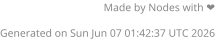 ' =======================================
' Nodes PlantUML Theme
' Author: Dominik Hadl
' Version: 1.0
' 
' Description: Used for importing in PlantUML diagrams to get consistent Nodes styling.
' Usage: 
'   !includesub NodesTheme.puml!<DIAGRAM_TYPE>
'   fx.
'   !includesub NodesTheme.puml!ACTIVITY
' 
' TODO: Move this to github
' =======================================
@startuml

' == Variables ==

!$fontName = "Arial"
!$fontSize = "12"

' == General ==

skinparam BackgroundColor #FFF
skinparam Shadowing false
skinparam Dpi 100
skinparam RoundCorner 8
skinparam BoxPadding 20

' == Default ==

skinparam default {
    FontName $fontName
    FontSize $fontSize
    MonospacedFontName Source Code Pro
}

' == Title ==

skinparam Title {
    BorderThickness 2
    BorderRoundCorner 20
    BorderColor #B52C6E
    BackgroundColor #D83F73
    FontStyle bold
    FontColor #FFF
    FontSize 16
}

' == Arrow ==

skinparam Arrow {
    Color #D83F73
}

' == Note ==

skinparam Note {
	BackgroundColor #f9ccff
	BorderColor #7C3D83
	FontSize 8
}

' == Activity Diagram ==

skinparam Activity {
    FontName $fontName
    FontSize $fontSize
    BackgroundColor #F8F7F7
    BorderColor #E6D9E7

    DiamondFontName $fontName
    DiamondFontSize $fontSize
    DiamondFontStyle bold
    DiamondBackgroundColor #FFEBF0
    DiamondBorderColor #D83F73

    StartColor #D83F73
    EndColor #D83F73
}

' == Actor ==

skinparam Actor {
    BackgroundColor #FFF
    BorderColor #B52C6E
    FontStyle bold
}

' == Participant ==

skinparam Participant {
    BackgroundColor #F8F7F7
    BorderColor #E6D9E7
    Padding 20
}

' == Entity ==

skinparam Entity {
    BackgroundColor #D83F73
    BorderColor #B52C6E
    FontStyle bold
}

' == Database ==

skinparam Database {
    BackgroundColor #D83F73
    BorderColor #B52C6E
    FontStyle bold
}

' == Sequence Diagram ==

skinparam Sequence {
    MessageAlignment center
    MessageTextAlignment center

    BoxBackgroundColor #F8F7F7
    BoxBorderColor #E6D9E7
    BoxPadding 10

    DividerBackgroundColor #D83F73
    DividerBorderColor #B52C6E
    DividerFontColor #FFF

    GroupBackgroundColor #fff
    GroupBodyBackgroundColor #ffccdd
    GroupBorderColor #B52C6E

    TitleFontName $fontName
    TitleFontSize 16
    TitleFontStyle bold
    TitleFontColor #FFF
}

' ======================

header Made by Nodes with ❤
footer Generated on %date()

@enduml